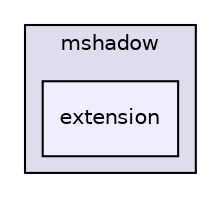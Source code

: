 digraph "/work/mxnet/3rdparty/mshadow/mshadow/extension" {
  compound=true
  node [ fontsize="10", fontname="Helvetica"];
  edge [ labelfontsize="10", labelfontname="Helvetica"];
  subgraph clusterdir_00b035bb2ad81894e6ad291054ea5f82 {
    graph [ bgcolor="#ddddee", pencolor="black", label="mshadow" fontname="Helvetica", fontsize="10", URL="dir_00b035bb2ad81894e6ad291054ea5f82.html"]
  dir_9bd2a322a448ef0abedd860cb1ca3721 [shape=box, label="extension", style="filled", fillcolor="#eeeeff", pencolor="black", URL="dir_9bd2a322a448ef0abedd860cb1ca3721.html"];
  }
}
